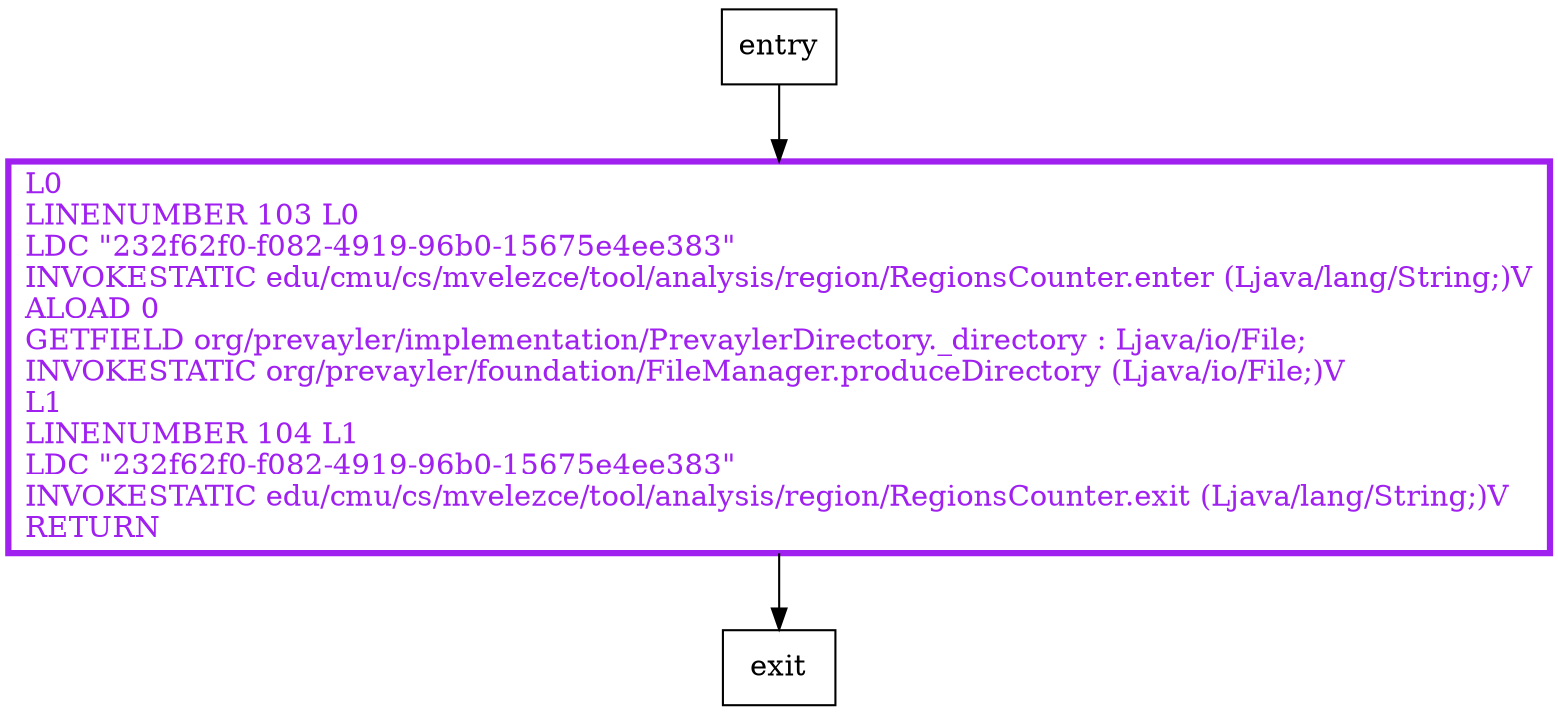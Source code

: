 digraph produceDirectory {
node [shape=record];
1957130961 [label="L0\lLINENUMBER 103 L0\lLDC \"232f62f0-f082-4919-96b0-15675e4ee383\"\lINVOKESTATIC edu/cmu/cs/mvelezce/tool/analysis/region/RegionsCounter.enter (Ljava/lang/String;)V\lALOAD 0\lGETFIELD org/prevayler/implementation/PrevaylerDirectory._directory : Ljava/io/File;\lINVOKESTATIC org/prevayler/foundation/FileManager.produceDirectory (Ljava/io/File;)V\lL1\lLINENUMBER 104 L1\lLDC \"232f62f0-f082-4919-96b0-15675e4ee383\"\lINVOKESTATIC edu/cmu/cs/mvelezce/tool/analysis/region/RegionsCounter.exit (Ljava/lang/String;)V\lRETURN\l"];
entry;
exit;
entry -> 1957130961;
1957130961 -> exit;
1957130961[fontcolor="purple", penwidth=3, color="purple"];
}
